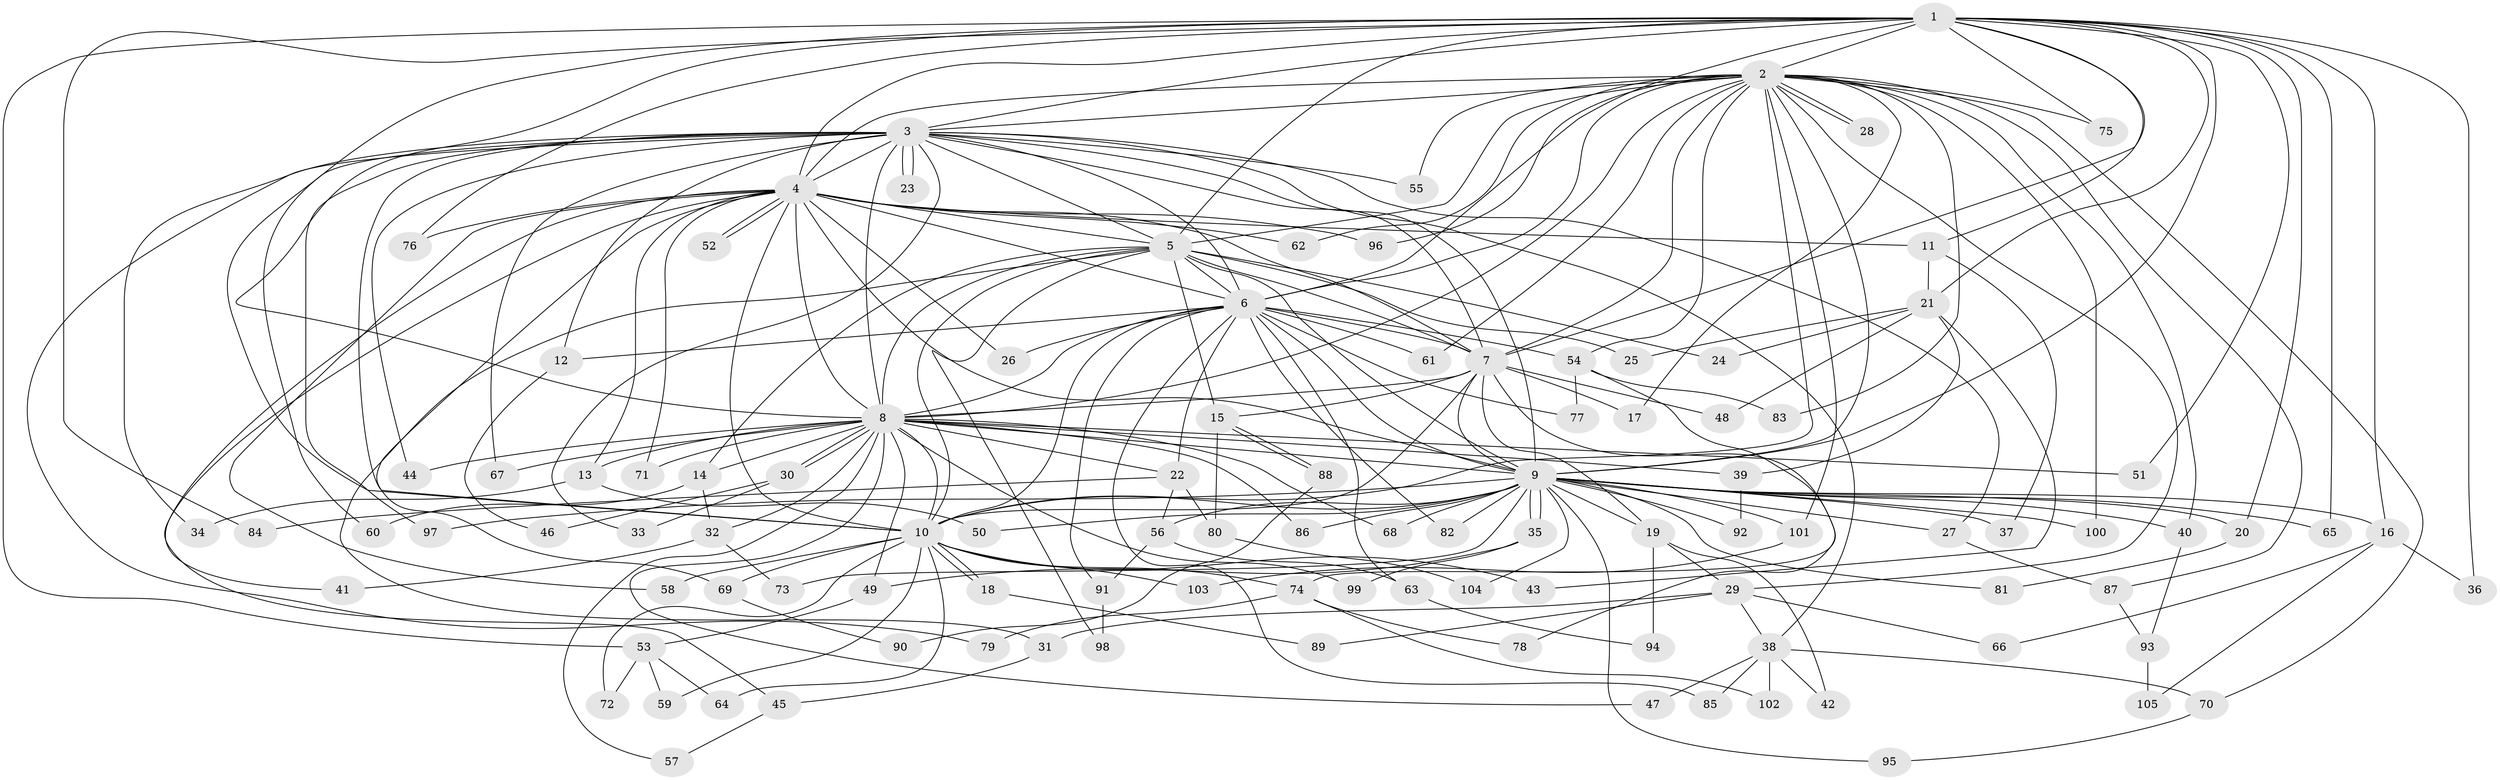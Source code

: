 // Generated by graph-tools (version 1.1) at 2025/43/03/09/25 04:43:47]
// undirected, 105 vertices, 235 edges
graph export_dot {
graph [start="1"]
  node [color=gray90,style=filled];
  1;
  2;
  3;
  4;
  5;
  6;
  7;
  8;
  9;
  10;
  11;
  12;
  13;
  14;
  15;
  16;
  17;
  18;
  19;
  20;
  21;
  22;
  23;
  24;
  25;
  26;
  27;
  28;
  29;
  30;
  31;
  32;
  33;
  34;
  35;
  36;
  37;
  38;
  39;
  40;
  41;
  42;
  43;
  44;
  45;
  46;
  47;
  48;
  49;
  50;
  51;
  52;
  53;
  54;
  55;
  56;
  57;
  58;
  59;
  60;
  61;
  62;
  63;
  64;
  65;
  66;
  67;
  68;
  69;
  70;
  71;
  72;
  73;
  74;
  75;
  76;
  77;
  78;
  79;
  80;
  81;
  82;
  83;
  84;
  85;
  86;
  87;
  88;
  89;
  90;
  91;
  92;
  93;
  94;
  95;
  96;
  97;
  98;
  99;
  100;
  101;
  102;
  103;
  104;
  105;
  1 -- 2;
  1 -- 3;
  1 -- 4;
  1 -- 5;
  1 -- 6;
  1 -- 7;
  1 -- 8;
  1 -- 9;
  1 -- 10;
  1 -- 11;
  1 -- 16;
  1 -- 20;
  1 -- 21;
  1 -- 36;
  1 -- 51;
  1 -- 53;
  1 -- 65;
  1 -- 75;
  1 -- 76;
  1 -- 84;
  2 -- 3;
  2 -- 4;
  2 -- 5;
  2 -- 6;
  2 -- 7;
  2 -- 8;
  2 -- 9;
  2 -- 10;
  2 -- 17;
  2 -- 28;
  2 -- 28;
  2 -- 29;
  2 -- 40;
  2 -- 54;
  2 -- 55;
  2 -- 61;
  2 -- 62;
  2 -- 70;
  2 -- 75;
  2 -- 83;
  2 -- 87;
  2 -- 96;
  2 -- 100;
  2 -- 101;
  3 -- 4;
  3 -- 5;
  3 -- 6;
  3 -- 7;
  3 -- 8;
  3 -- 9;
  3 -- 10;
  3 -- 12;
  3 -- 23;
  3 -- 23;
  3 -- 27;
  3 -- 33;
  3 -- 34;
  3 -- 38;
  3 -- 44;
  3 -- 55;
  3 -- 60;
  3 -- 67;
  3 -- 79;
  3 -- 97;
  4 -- 5;
  4 -- 6;
  4 -- 7;
  4 -- 8;
  4 -- 9;
  4 -- 10;
  4 -- 11;
  4 -- 13;
  4 -- 26;
  4 -- 41;
  4 -- 45;
  4 -- 52;
  4 -- 52;
  4 -- 58;
  4 -- 62;
  4 -- 69;
  4 -- 71;
  4 -- 76;
  4 -- 96;
  5 -- 6;
  5 -- 7;
  5 -- 8;
  5 -- 9;
  5 -- 10;
  5 -- 14;
  5 -- 15;
  5 -- 24;
  5 -- 25;
  5 -- 31;
  5 -- 98;
  6 -- 7;
  6 -- 8;
  6 -- 9;
  6 -- 10;
  6 -- 12;
  6 -- 22;
  6 -- 26;
  6 -- 54;
  6 -- 61;
  6 -- 63;
  6 -- 77;
  6 -- 82;
  6 -- 85;
  6 -- 91;
  7 -- 8;
  7 -- 9;
  7 -- 10;
  7 -- 15;
  7 -- 17;
  7 -- 19;
  7 -- 48;
  7 -- 78;
  8 -- 9;
  8 -- 10;
  8 -- 13;
  8 -- 14;
  8 -- 22;
  8 -- 30;
  8 -- 30;
  8 -- 32;
  8 -- 39;
  8 -- 44;
  8 -- 47;
  8 -- 49;
  8 -- 51;
  8 -- 57;
  8 -- 67;
  8 -- 68;
  8 -- 71;
  8 -- 86;
  8 -- 99;
  9 -- 10;
  9 -- 16;
  9 -- 19;
  9 -- 20;
  9 -- 27;
  9 -- 35;
  9 -- 35;
  9 -- 37;
  9 -- 40;
  9 -- 50;
  9 -- 56;
  9 -- 65;
  9 -- 68;
  9 -- 73;
  9 -- 81;
  9 -- 82;
  9 -- 86;
  9 -- 92;
  9 -- 95;
  9 -- 97;
  9 -- 100;
  9 -- 101;
  9 -- 104;
  10 -- 18;
  10 -- 18;
  10 -- 43;
  10 -- 58;
  10 -- 59;
  10 -- 64;
  10 -- 69;
  10 -- 72;
  10 -- 74;
  10 -- 103;
  11 -- 21;
  11 -- 37;
  12 -- 46;
  13 -- 34;
  13 -- 50;
  14 -- 32;
  14 -- 60;
  15 -- 80;
  15 -- 88;
  15 -- 88;
  16 -- 36;
  16 -- 66;
  16 -- 105;
  18 -- 89;
  19 -- 29;
  19 -- 42;
  19 -- 94;
  20 -- 81;
  21 -- 24;
  21 -- 25;
  21 -- 39;
  21 -- 43;
  21 -- 48;
  22 -- 56;
  22 -- 80;
  22 -- 84;
  27 -- 87;
  29 -- 31;
  29 -- 38;
  29 -- 66;
  29 -- 89;
  30 -- 33;
  30 -- 46;
  31 -- 45;
  32 -- 41;
  32 -- 73;
  35 -- 49;
  35 -- 99;
  38 -- 42;
  38 -- 47;
  38 -- 70;
  38 -- 85;
  38 -- 102;
  39 -- 92;
  40 -- 93;
  45 -- 57;
  49 -- 53;
  53 -- 59;
  53 -- 64;
  53 -- 72;
  54 -- 74;
  54 -- 77;
  54 -- 83;
  56 -- 63;
  56 -- 91;
  63 -- 94;
  69 -- 90;
  70 -- 95;
  74 -- 78;
  74 -- 79;
  74 -- 102;
  80 -- 104;
  87 -- 93;
  88 -- 90;
  91 -- 98;
  93 -- 105;
  101 -- 103;
}
